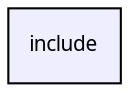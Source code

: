 digraph "D:/yao/RTT/文档/stm32f429-api/rt-thread/include" {
  compound=true
  node [ fontsize="10", fontname="FreeSans.ttf"];
  edge [ labelfontsize="10", labelfontname="FreeSans.ttf"];
  dir_d44c64559bbebec7f509842c48db8b23 [shape=box, label="include", style="filled", fillcolor="#eeeeff", pencolor="black", URL="dir_d44c64559bbebec7f509842c48db8b23.html"];
}
